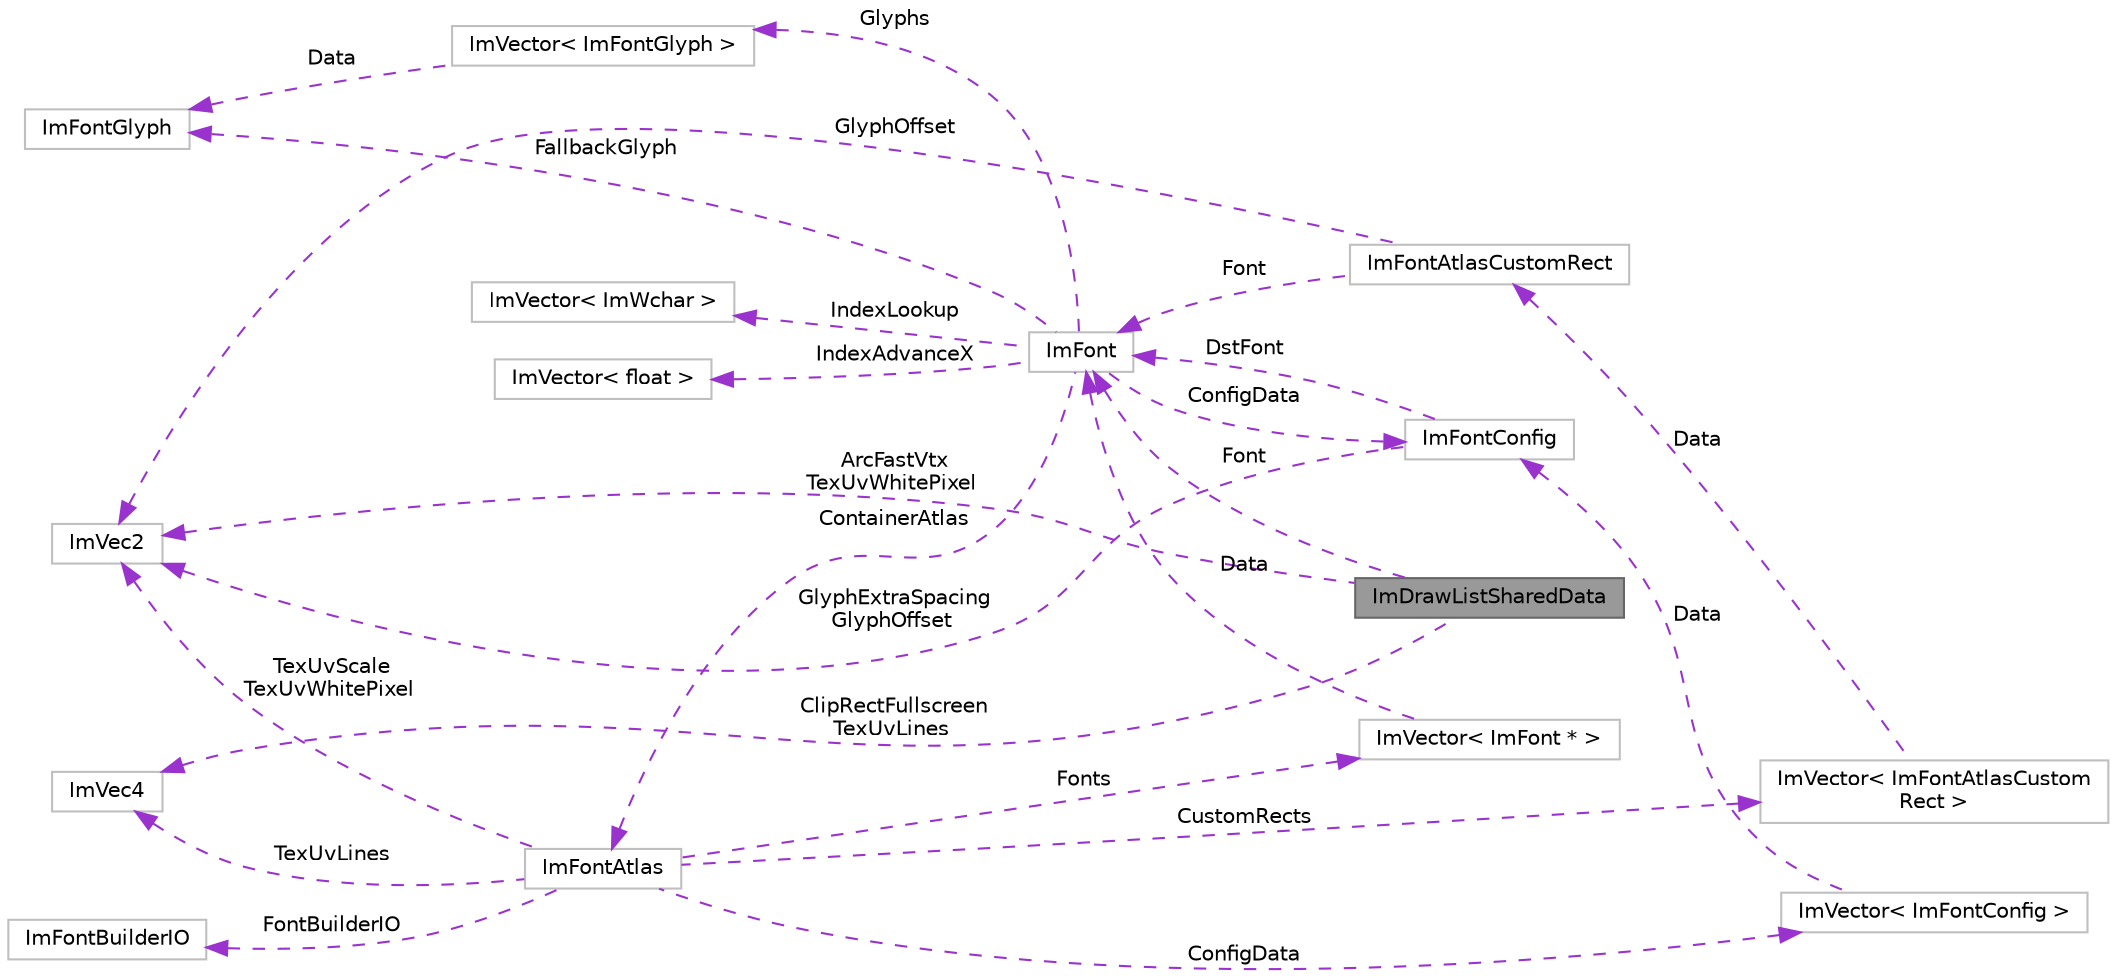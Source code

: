 digraph "ImDrawListSharedData"
{
 // LATEX_PDF_SIZE
  bgcolor="transparent";
  edge [fontname=Helvetica,fontsize=10,labelfontname=Helvetica,labelfontsize=10];
  node [fontname=Helvetica,fontsize=10,shape=box,height=0.2,width=0.4];
  rankdir="LR";
  Node1 [label="ImDrawListSharedData",height=0.2,width=0.4,color="gray40", fillcolor="grey60", style="filled", fontcolor="black",tooltip=" "];
  Node2 -> Node1 [dir="back",color="darkorchid3",style="dashed",label=" ArcFastVtx\nTexUvWhitePixel" ];
  Node2 [label="ImVec2",height=0.2,width=0.4,color="grey75", fillcolor="white", style="filled",URL="$struct_im_vec2.html",tooltip=" "];
  Node3 -> Node1 [dir="back",color="darkorchid3",style="dashed",label=" Font" ];
  Node3 [label="ImFont",height=0.2,width=0.4,color="grey75", fillcolor="white", style="filled",URL="$struct_im_font.html",tooltip=" "];
  Node4 -> Node3 [dir="back",color="darkorchid3",style="dashed",label=" IndexAdvanceX" ];
  Node4 [label="ImVector\< float \>",height=0.2,width=0.4,color="grey75", fillcolor="white", style="filled",URL="$struct_im_vector.html",tooltip=" "];
  Node5 -> Node3 [dir="back",color="darkorchid3",style="dashed",label=" IndexLookup" ];
  Node5 [label="ImVector\< ImWchar \>",height=0.2,width=0.4,color="grey75", fillcolor="white", style="filled",URL="$struct_im_vector.html",tooltip=" "];
  Node6 -> Node3 [dir="back",color="darkorchid3",style="dashed",label=" Glyphs" ];
  Node6 [label="ImVector\< ImFontGlyph \>",height=0.2,width=0.4,color="grey75", fillcolor="white", style="filled",URL="$struct_im_vector.html",tooltip=" "];
  Node7 -> Node6 [dir="back",color="darkorchid3",style="dashed",label=" Data" ];
  Node7 [label="ImFontGlyph",height=0.2,width=0.4,color="grey75", fillcolor="white", style="filled",URL="$struct_im_font_glyph.html",tooltip=" "];
  Node7 -> Node3 [dir="back",color="darkorchid3",style="dashed",label=" FallbackGlyph" ];
  Node8 -> Node3 [dir="back",color="darkorchid3",style="dashed",label=" ContainerAtlas" ];
  Node8 [label="ImFontAtlas",height=0.2,width=0.4,color="grey75", fillcolor="white", style="filled",URL="$struct_im_font_atlas.html",tooltip=" "];
  Node2 -> Node8 [dir="back",color="darkorchid3",style="dashed",label=" TexUvScale\nTexUvWhitePixel" ];
  Node9 -> Node8 [dir="back",color="darkorchid3",style="dashed",label=" Fonts" ];
  Node9 [label="ImVector\< ImFont * \>",height=0.2,width=0.4,color="grey75", fillcolor="white", style="filled",URL="$struct_im_vector.html",tooltip=" "];
  Node3 -> Node9 [dir="back",color="darkorchid3",style="dashed",label=" Data" ];
  Node10 -> Node8 [dir="back",color="darkorchid3",style="dashed",label=" CustomRects" ];
  Node10 [label="ImVector\< ImFontAtlasCustom\lRect \>",height=0.2,width=0.4,color="grey75", fillcolor="white", style="filled",URL="$struct_im_vector.html",tooltip=" "];
  Node11 -> Node10 [dir="back",color="darkorchid3",style="dashed",label=" Data" ];
  Node11 [label="ImFontAtlasCustomRect",height=0.2,width=0.4,color="grey75", fillcolor="white", style="filled",URL="$struct_im_font_atlas_custom_rect.html",tooltip=" "];
  Node2 -> Node11 [dir="back",color="darkorchid3",style="dashed",label=" GlyphOffset" ];
  Node3 -> Node11 [dir="back",color="darkorchid3",style="dashed",label=" Font" ];
  Node12 -> Node8 [dir="back",color="darkorchid3",style="dashed",label=" ConfigData" ];
  Node12 [label="ImVector\< ImFontConfig \>",height=0.2,width=0.4,color="grey75", fillcolor="white", style="filled",URL="$struct_im_vector.html",tooltip=" "];
  Node13 -> Node12 [dir="back",color="darkorchid3",style="dashed",label=" Data" ];
  Node13 [label="ImFontConfig",height=0.2,width=0.4,color="grey75", fillcolor="white", style="filled",URL="$struct_im_font_config.html",tooltip=" "];
  Node2 -> Node13 [dir="back",color="darkorchid3",style="dashed",label=" GlyphExtraSpacing\nGlyphOffset" ];
  Node3 -> Node13 [dir="back",color="darkorchid3",style="dashed",label=" DstFont" ];
  Node14 -> Node8 [dir="back",color="darkorchid3",style="dashed",label=" TexUvLines" ];
  Node14 [label="ImVec4",height=0.2,width=0.4,color="grey75", fillcolor="white", style="filled",URL="$struct_im_vec4.html",tooltip=" "];
  Node15 -> Node8 [dir="back",color="darkorchid3",style="dashed",label=" FontBuilderIO" ];
  Node15 [label="ImFontBuilderIO",height=0.2,width=0.4,color="grey75", fillcolor="white", style="filled",URL="$struct_im_font_builder_i_o.html",tooltip=" "];
  Node13 -> Node3 [dir="back",color="darkorchid3",style="dashed",label=" ConfigData" ];
  Node14 -> Node1 [dir="back",color="darkorchid3",style="dashed",label=" ClipRectFullscreen\nTexUvLines" ];
}
